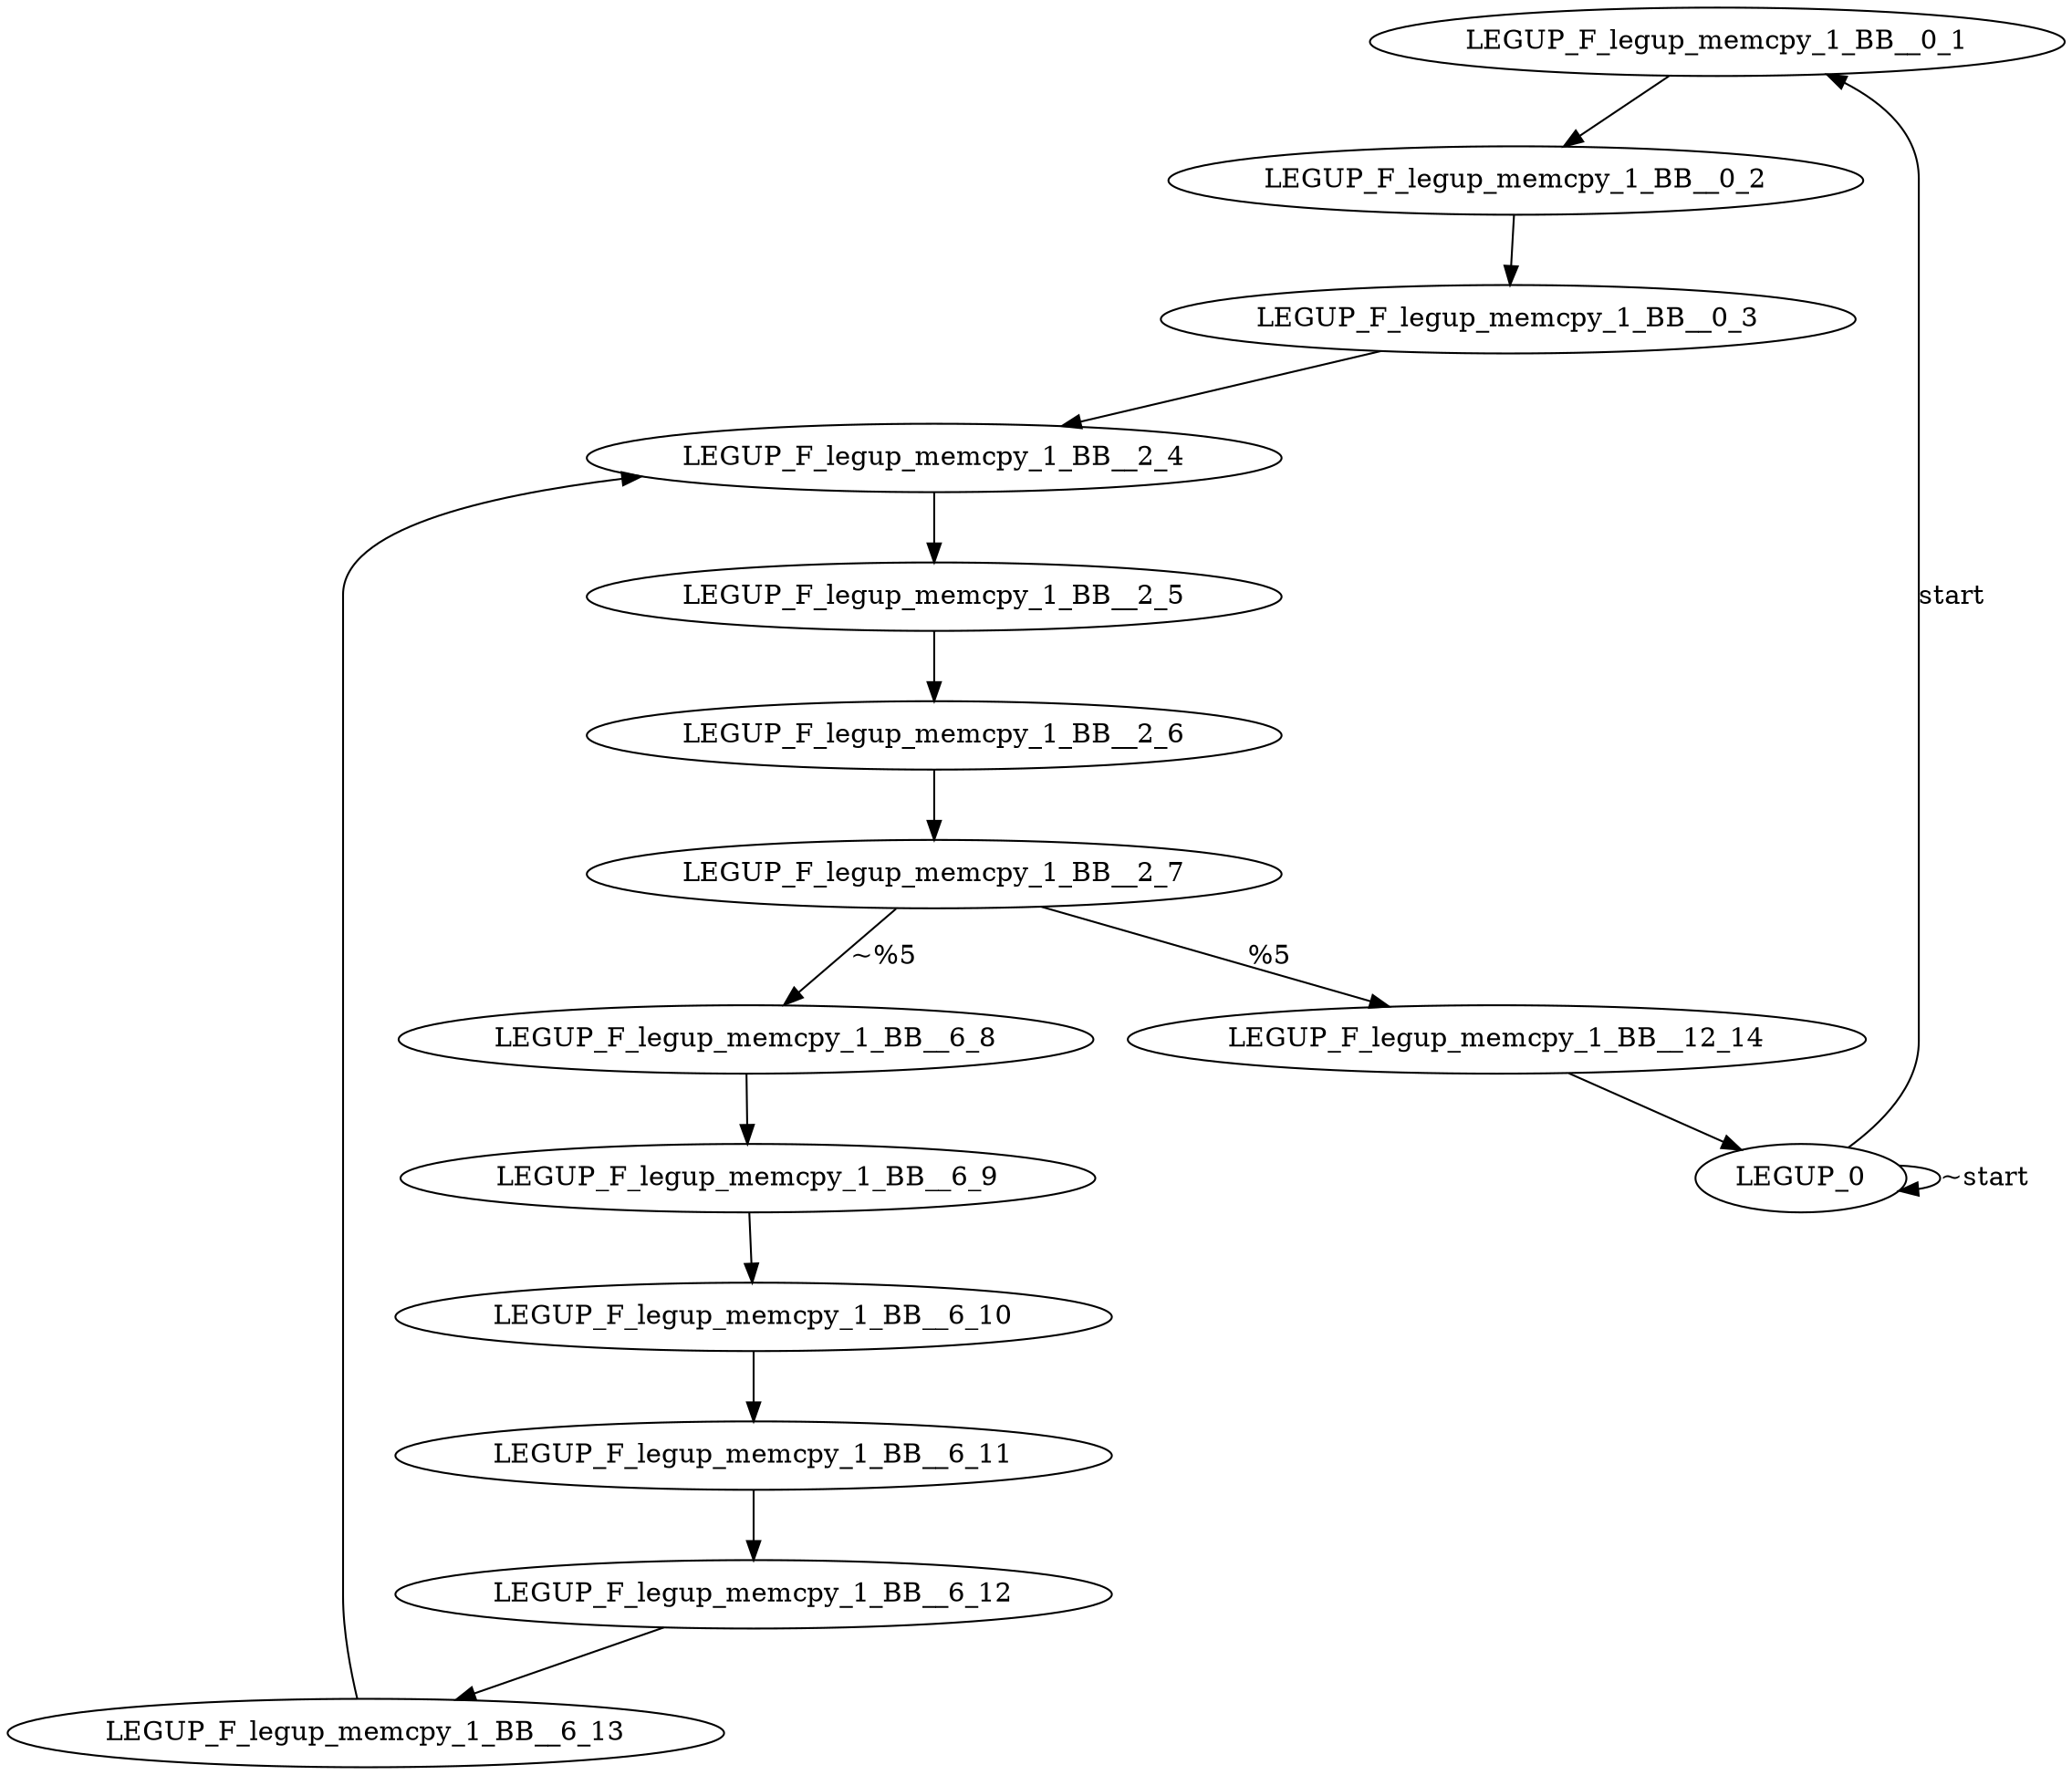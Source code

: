 digraph {
Node0x376b790[label="LEGUP_F_legup_memcpy_1_BB__0_1"];
Node0x376b5f0[label="LEGUP_0"];
Node0x376b5f0 -> Node0x376b790[label="start"];
Node0x376b5f0 -> Node0x376b5f0[label="~start"];
Node0x37373b0[label="LEGUP_F_legup_memcpy_1_BB__0_2"];
Node0x376b790 -> Node0x37373b0;
Node0x37374b0[label="LEGUP_F_legup_memcpy_1_BB__0_3"];
Node0x37373b0 -> Node0x37374b0;
Node0x376b910[label="LEGUP_F_legup_memcpy_1_BB__2_4"];
Node0x37374b0 -> Node0x376b910;
Node0x3737990[label="LEGUP_F_legup_memcpy_1_BB__2_5"];
Node0x376b910 -> Node0x3737990;
Node0x3737a90[label="LEGUP_F_legup_memcpy_1_BB__2_6"];
Node0x3737990 -> Node0x3737a90;
Node0x3737b90[label="LEGUP_F_legup_memcpy_1_BB__2_7"];
Node0x3737a90 -> Node0x3737b90;
Node0x376bc10[label="LEGUP_F_legup_memcpy_1_BB__12_14"];
Node0x3737b90 -> Node0x376bc10[label="%5"];
Node0x376ba90[label="LEGUP_F_legup_memcpy_1_BB__6_8"];
Node0x3737b90 -> Node0x376ba90[label="~%5"];
Node0x370e370[label="LEGUP_F_legup_memcpy_1_BB__6_9"];
Node0x376ba90 -> Node0x370e370;
Node0x370e440[label="LEGUP_F_legup_memcpy_1_BB__6_10"];
Node0x370e370 -> Node0x370e440;
Node0x370e510[label="LEGUP_F_legup_memcpy_1_BB__6_11"];
Node0x370e440 -> Node0x370e510;
Node0x370e5e0[label="LEGUP_F_legup_memcpy_1_BB__6_12"];
Node0x370e510 -> Node0x370e5e0;
Node0x370e6b0[label="LEGUP_F_legup_memcpy_1_BB__6_13"];
Node0x370e5e0 -> Node0x370e6b0;
Node0x370e6b0 -> Node0x376b910;
Node0x376bc10 -> Node0x376b5f0;
}

